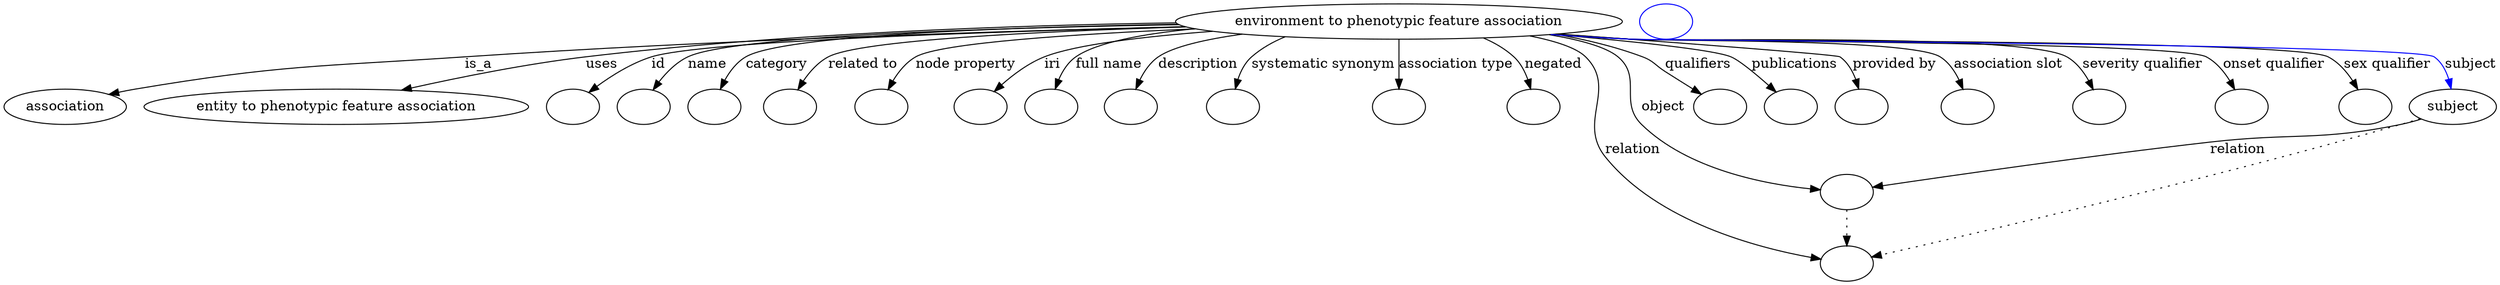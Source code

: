 digraph {
	graph [bb="0,0,2113.6,281"];
	node [label="\N"];
	"environment to phenotypic feature association"	 [height=0.5,
		label="environment to phenotypic feature association",
		pos="1183.4,263",
		width=4.8239];
	association	 [height=0.5,
		pos="49.402,177",
		width=1.3723];
	"environment to phenotypic feature association" -> association	 [label=is_a,
		lp="402.68,220",
		pos="e,85.955,189.29 1014.7,258.63 854.08,253.69 605.74,244.03 390.85,227 264.91,217.02 232.11,220.65 108.4,195 104.27,194.14 100.02,\
193.13 95.774,192.01"];
	"entity to phenotypic feature association"	 [height=0.5,
		pos="266.4,177",
		width=4.1417];
	"environment to phenotypic feature association" -> "entity to phenotypic feature association"	 [label=uses,
		lp="504.46,220",
		pos="e,327.75,193.47 1017.6,257.53 846.09,251.3 589.92,240.25 492.29,227 439.93,219.89 381.74,206.89 337.53,195.92"];
	id	 [color=black,
		height=0.5,
		label="",
		pos="460.4,177",
		width=0.75];
	"environment to phenotypic feature association" -> id	 [color=black,
		label=id,
		lp="561.85,220",
		pos="e,479.41,190.14 1019,257.18 847.96,250.55 598.98,239.06 555.51,227 531.37,220.3 506.38,206.87 488.08,195.61",
		style=solid];
	name	 [color=black,
		height=0.5,
		label="",
		pos="532.4,177",
		width=0.75];
	"environment to phenotypic feature association" -> name	 [color=black,
		label=name,
		lp="609.56,220",
		pos="e,546.39,192.72 1016.4,258 856.06,252.36 632.56,241.97 594.08,227 578.99,221.13 564.76,210.11 553.78,199.92",
		style=solid];
	category	 [color=black,
		height=0.5,
		label="",
		pos="604.4,177",
		width=0.75];
	"environment to phenotypic feature association" -> category	 [color=black,
		label=category,
		lp="670.5,220",
		pos="e,613.68,194.07 1015.4,258.34 870.15,253.24 678.62,243.49 646.21,227 635.4,221.5 626.31,211.84 619.4,202.47",
		style=solid];
	"related to"	 [color=black,
		height=0.5,
		label="",
		pos="676.4,177",
		width=0.75];
	"environment to phenotypic feature association" -> "related to"	 [color=black,
		label="related to",
		lp="740.64,220",
		pos="e,684.6,194.48 1019.3,257.04 894.77,251.4 740.58,241.62 713.93,227 703.98,221.54 695.89,212.2 689.81,203.06",
		style=solid];
	"node property"	 [color=black,
		height=0.5,
		label="",
		pos="749.4,177",
		width=0.75];
	"environment to phenotypic feature association" -> "node property"	 [color=black,
		label="node property",
		lp="824.47,220",
		pos="e,757.08,194.41 1027.4,255.08 925.12,248.83 806.5,239.14 785.26,227 775.66,221.51 767.96,212.29 762.2,203.25",
		style=solid];
	iri	 [color=black,
		height=0.5,
		label="",
		pos="821.4,177",
		width=0.75];
	"environment to phenotypic feature association" -> iri	 [color=black,
		label=iri,
		lp="898.62,220",
		pos="e,837.14,191.67 1043.9,252.26 983.31,246.26 919.83,237.8 891.96,227 874.85,220.37 857.99,208.67 845.05,198.26",
		style=solid];
	"full name"	 [color=black,
		height=0.5,
		label="",
		pos="893.4,177",
		width=0.75];
	"environment to phenotypic feature association" -> "full name"	 [color=black,
		label="full name",
		lp="948.03,220",
		pos="e,898.82,195.12 1033.2,253.89 985.6,248.56 940.39,240.18 921.14,227 913.17,221.54 907.25,213 902.97,204.52",
		style=solid];
	description	 [color=black,
		height=0.5,
		label="",
		pos="965.4,177",
		width=0.75];
	"environment to phenotypic feature association" -> description	 [color=black,
		label=description,
		lp="1021.5,220",
		pos="e,969.87,194.91 1065.4,249.75 1032.9,244.21 1003.1,236.75 990.19,227 982.67,221.31 977.28,212.72 973.5,204.25",
		style=solid];
	"systematic synonym"	 [color=black,
		height=0.5,
		label="",
		pos="1046.4,177",
		width=0.75];
	"environment to phenotypic feature association" -> "systematic synonym"	 [color=black,
		label="systematic synonym",
		lp="1123.4,220",
		pos="e,1049.2,194.94 1111.6,246.61 1091.4,240.83 1073,234.01 1065.5,227 1059.1,221.05 1054.8,212.74 1052,204.61",
		style=solid];
	"association type"	 [color=black,
		height=0.5,
		label="",
		pos="1183.4,177",
		width=0.75];
	"environment to phenotypic feature association" -> "association type"	 [color=black,
		label="association type",
		lp="1228.3,220",
		pos="e,1183.4,195.21 1183.4,244.76 1183.4,233.36 1183.4,218.43 1183.4,205.49",
		style=solid];
	negated	 [color=black,
		height=0.5,
		label="",
		pos="1279.4,177",
		width=0.75];
	"environment to phenotypic feature association" -> negated	 [color=black,
		label=negated,
		lp="1303.2,220",
		pos="e,1281.9,195.32 1250.9,246.31 1260,241.43 1268.3,235.13 1274.4,227 1279,220.87 1281.1,213.05 1281.7,205.42",
		style=solid];
	relation	 [color=black,
		height=0.5,
		label="",
		pos="1557.4,18",
		width=0.75];
	"environment to phenotypic feature association" -> relation	 [color=black,
		label=relation,
		lp="1387.8,134",
		pos="e,1532.9,25.669 1274.6,247.67 1298.6,242.09 1320.4,235.12 1329.4,227 1364.6,195.39 1335.2,163.13 1365.6,127 1408.3,76.465 1480.6,\
44.514 1523.2,29.067",
		style=solid];
	object	 [color=black,
		height=0.5,
		label="",
		pos="1557.4,91",
		width=0.75];
	"environment to phenotypic feature association" -> object	 [color=black,
		label=object,
		lp="1406.5,177",
		pos="e,1530.8,94.72 1299.7,249.53 1329,244.08 1355.3,236.72 1366.4,227 1390.3,205.96 1367.4,182.21 1389.2,159 1424.3,121.68 1482.7,104.33 \
1520.7,96.64",
		style=solid];
	qualifiers	 [color=black,
		height=0.5,
		label="",
		pos="1459.4,177",
		width=0.75];
	"environment to phenotypic feature association" -> qualifiers	 [color=black,
		label=qualifiers,
		lp="1438.5,220",
		pos="e,1442.1,191.13 1291.4,248.89 1332,242.62 1372.9,234.88 1391.4,227 1400.4,223.15 1418.7,209.6 1434,197.58",
		style=solid];
	publications	 [color=black,
		height=0.5,
		label="",
		pos="1531.4,177",
		width=0.75];
	"environment to phenotypic feature association" -> publications	 [color=black,
		label=publications,
		lp="1522.6,220",
		pos="e,1514.7,191.49 1306.9,250.32 1376,242.68 1451.2,233.25 1466.4,227 1475.2,223.38 1492.4,209.97 1507,197.95",
		style=solid];
	"provided by"	 [color=black,
		height=0.5,
		label="",
		pos="1603.4,177",
		width=0.75];
	"environment to phenotypic feature association" -> "provided by"	 [color=black,
		label="provided by",
		lp="1609,220",
		pos="e,1592.7,193.97 1309.4,250.54 1328.5,248.67 1348,246.77 1366.4,245 1408.8,240.91 1519.2,245.95 1557.4,227 1568.8,221.32 1578.8,211.5 \
1586.6,202.06",
		style=solid];
	"association slot"	 [color=black,
		height=0.5,
		label="",
		pos="1675.4,177",
		width=0.75];
	"environment to phenotypic feature association" -> "association slot"	 [color=black,
		label="association slot",
		lp="1703.4,220",
		pos="e,1669.9,194.92 1306.9,250.28 1326.8,248.4 1347.2,246.57 1366.4,245 1397.5,242.47 1619.9,243.42 1646.4,227 1654.9,221.72 1661.2,\
212.95 1665.7,204.22",
		style=solid];
	"severity qualifier"	 [color=black,
		height=0.5,
		label="",
		pos="1778.4,177",
		width=0.75];
	"environment to phenotypic feature association" -> "severity qualifier"	 [color=black,
		label="severity qualifier",
		lp="1811.6,220",
		pos="e,1773.3,194.97 1305.4,250.12 1325.7,248.23 1346.7,246.43 1366.4,245 1409,241.91 1714.1,249.46 1750.4,227 1758.9,221.78 1765,213.02 \
1769.3,204.28",
		style=solid];
	"onset qualifier"	 [color=black,
		height=0.5,
		label="",
		pos="1895.4,177",
		width=0.75];
	"environment to phenotypic feature association" -> "onset qualifier"	 [color=black,
		label="onset qualifier",
		lp="1918.3,220",
		pos="e,1888.8,194.6 1304.4,250.04 1325.1,248.13 1346.3,246.35 1366.4,245 1421.4,241.3 1814.3,254.01 1862.4,227 1871.7,221.78 1878.8,212.74 \
1884,203.76",
		style=solid];
	"sex qualifier"	 [color=black,
		height=0.5,
		label="",
		pos="1998.4,177",
		width=0.75];
	"environment to phenotypic feature association" -> "sex qualifier"	 [color=black,
		label="sex qualifier",
		lp="2012.8,220",
		pos="e,1990.8,194.66 1303.9,249.98 1324.7,248.06 1346.2,246.3 1366.4,245 1399.5,242.88 1933.1,242.55 1962.4,227 1972.2,221.8 1979.9,212.64 \
1985.7,203.56",
		style=solid];
	subject	 [height=0.5,
		pos="2078.4,177",
		width=0.97656];
	"environment to phenotypic feature association" -> subject	 [color=blue,
		label=subject,
		lp="2083.2,220",
		pos="e,2073.7,195.03 1303.4,249.95 1324.4,248.03 1346,246.27 1366.4,245 1404.4,242.64 2019,246.93 2051.4,227 2059.8,221.84 2065.8,213.1 \
2069.9,204.35",
		style=solid];
	object -> relation	 [pos="e,1557.4,36.09 1557.4,72.955 1557.4,64.883 1557.4,55.176 1557.4,46.182",
		style=dotted];
	subject -> relation	 [pos="e,1582.8,24.53 2051.1,165.33 2045.6,163.13 2039.9,160.92 2034.4,159 1871.6,101.81 1672.4,48.012 1592.8,27.14",
		style=dotted];
	subject -> object	 [label=relation,
		lp="1894.8,134",
		pos="e,1583.9,95.632 2052.3,164.93 2046.5,162.65 2040.3,160.51 2034.4,159 1964.3,141.13 1944.3,150.67 1872.6,141 1771.4,127.34 1652.4,\
107.41 1593.8,97.336"];
	"environment to phenotypic feature association subject"	 [color=blue,
		height=0.5,
		label="",
		pos="1402.4,263",
		width=0.75];
}
